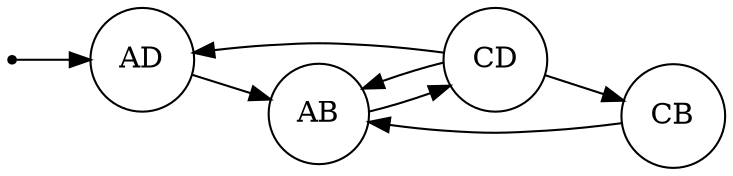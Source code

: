 digraph finite_state_machine {
    rankdir=LR;
    size="8,5"
	
	 node [shape = point];
	qi;	
	
		node [shape=circle]
		
		qi -> AD;
		AD -> AB;
		AB -> CD;
		CD -> AD;
		CD -> CB;
		CB ->AB;
		CD -> AB;
	
	
}